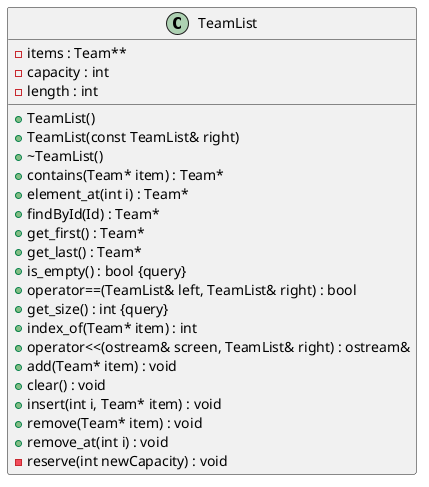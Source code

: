 @startuml





/' Objects '/

class TeamList {
	+TeamList()
	+TeamList(const TeamList& right)
	+~TeamList()
	+contains(Team* item) : Team*
	+element_at(int i) : Team*
	+findById(Id) : Team*
	+get_first() : Team*
	+get_last() : Team*
	-items : Team**
	+is_empty() : bool {query}
	+operator==(TeamList& left, TeamList& right) : bool
	-capacity : int
	+get_size() : int {query}
	+index_of(Team* item) : int
	-length : int
	+operator<<(ostream& screen, TeamList& right) : ostream&
	+add(Team* item) : void
	+clear() : void
	+insert(int i, Team* item) : void
	+remove(Team* item) : void
	+remove_at(int i) : void
	-reserve(int newCapacity) : void
}





/' Inheritance relationships '/




/' Aggregation relationships '/





/' Nested objects '/



@enduml
